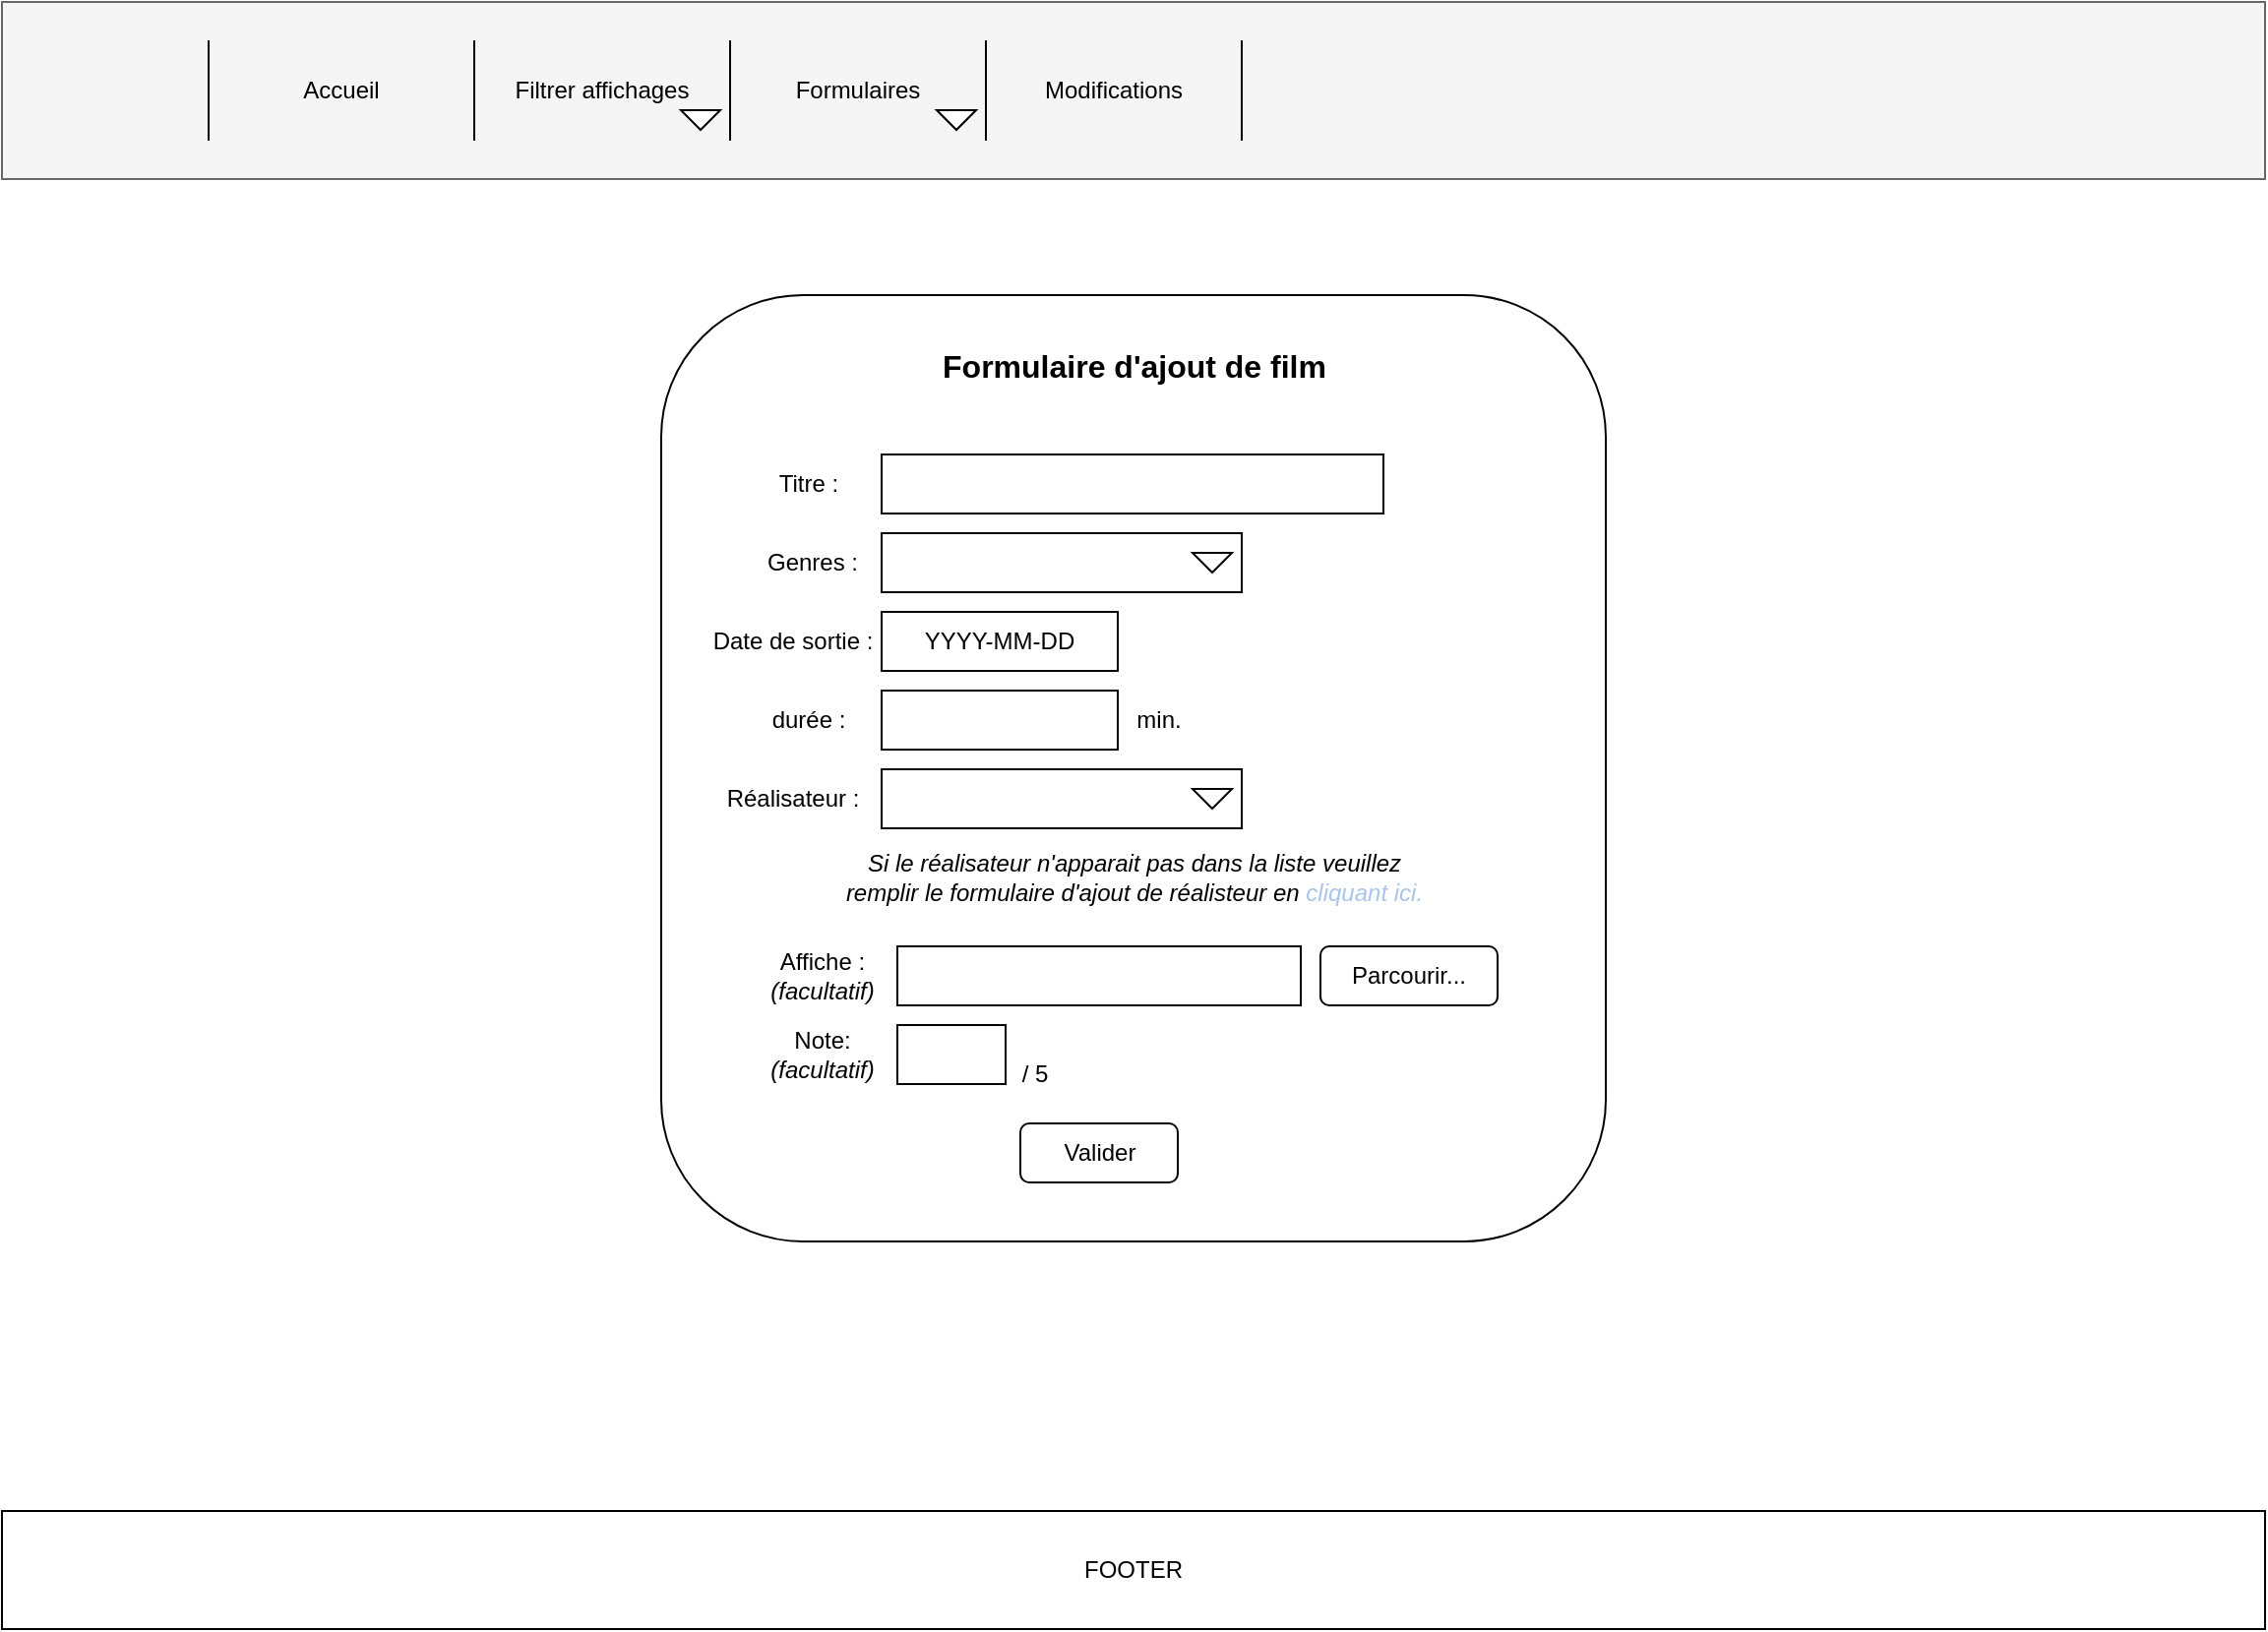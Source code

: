 <mxfile version="21.1.8" type="github">
  <diagram id="kgpKYQtTHZ0yAKxKKP6v" name="Page-1">
    <mxGraphModel dx="1434" dy="754" grid="1" gridSize="10" guides="1" tooltips="1" connect="1" arrows="1" fold="1" page="1" pageScale="1" pageWidth="1169" pageHeight="827" math="0" shadow="0">
      <root>
        <mxCell id="0" />
        <mxCell id="1" parent="0" />
        <mxCell id="PC4rQXpOwYb6489nLgDP-1" value="" style="rounded=0;whiteSpace=wrap;html=1;fillColor=#f5f5f5;fontColor=#333333;strokeColor=#666666;" parent="1" vertex="1">
          <mxGeometry x="10" width="1150" height="90" as="geometry" />
        </mxCell>
        <mxCell id="PC4rQXpOwYb6489nLgDP-2" value="Filtrer affichages" style="shape=partialRectangle;whiteSpace=wrap;html=1;bottom=0;top=0;fillColor=none;" parent="1" vertex="1">
          <mxGeometry x="250" y="20" width="130" height="50" as="geometry" />
        </mxCell>
        <mxCell id="PC4rQXpOwYb6489nLgDP-3" value="Formulaires" style="shape=partialRectangle;whiteSpace=wrap;html=1;bottom=0;top=0;fillColor=none;" parent="1" vertex="1">
          <mxGeometry x="380" y="20" width="130" height="50" as="geometry" />
        </mxCell>
        <mxCell id="PC4rQXpOwYb6489nLgDP-4" value="Modifications" style="shape=partialRectangle;whiteSpace=wrap;html=1;bottom=0;top=0;fillColor=none;" parent="1" vertex="1">
          <mxGeometry x="510" y="20" width="130" height="50" as="geometry" />
        </mxCell>
        <mxCell id="PC4rQXpOwYb6489nLgDP-5" value="&lt;p style=&quot;line-height: 120%;&quot;&gt;Accueil&lt;/p&gt;" style="shape=partialRectangle;whiteSpace=wrap;html=1;bottom=0;top=0;fillColor=none;" parent="1" vertex="1">
          <mxGeometry x="115" y="20" width="135" height="50" as="geometry" />
        </mxCell>
        <mxCell id="PC4rQXpOwYb6489nLgDP-6" value="" style="triangle;whiteSpace=wrap;html=1;rotation=90;" parent="1" vertex="1">
          <mxGeometry x="360" y="50" width="10" height="20" as="geometry" />
        </mxCell>
        <mxCell id="PC4rQXpOwYb6489nLgDP-7" value="" style="triangle;whiteSpace=wrap;html=1;rotation=90;" parent="1" vertex="1">
          <mxGeometry x="490" y="50" width="10" height="20" as="geometry" />
        </mxCell>
        <mxCell id="PC4rQXpOwYb6489nLgDP-8" value="FOOTER" style="rounded=0;whiteSpace=wrap;html=1;resizeWidth=0;" parent="1" vertex="1">
          <mxGeometry x="10" y="767" width="1150" height="60" as="geometry" />
        </mxCell>
        <mxCell id="PC4rQXpOwYb6489nLgDP-9" value="" style="rounded=1;whiteSpace=wrap;html=1;" parent="1" vertex="1">
          <mxGeometry x="345" y="149" width="480" height="481" as="geometry" />
        </mxCell>
        <mxCell id="PC4rQXpOwYb6489nLgDP-10" value="" style="rounded=0;whiteSpace=wrap;html=1;" parent="1" vertex="1">
          <mxGeometry x="457" y="230" width="255" height="30" as="geometry" />
        </mxCell>
        <mxCell id="PC4rQXpOwYb6489nLgDP-11" value="&lt;b&gt;&lt;font style=&quot;font-size: 16px;&quot;&gt;Formulaire d&#39;ajout de film&lt;/font&gt;&lt;/b&gt;" style="text;html=1;strokeColor=none;fillColor=none;align=center;verticalAlign=middle;whiteSpace=wrap;rounded=0;" parent="1" vertex="1">
          <mxGeometry x="483.5" y="170" width="203" height="30" as="geometry" />
        </mxCell>
        <mxCell id="PC4rQXpOwYb6489nLgDP-12" value="Titre :" style="text;html=1;strokeColor=none;fillColor=none;align=center;verticalAlign=middle;whiteSpace=wrap;rounded=0;" parent="1" vertex="1">
          <mxGeometry x="390" y="230" width="60" height="30" as="geometry" />
        </mxCell>
        <mxCell id="PC4rQXpOwYb6489nLgDP-13" value="Genres :" style="text;html=1;strokeColor=none;fillColor=none;align=center;verticalAlign=middle;whiteSpace=wrap;rounded=0;" parent="1" vertex="1">
          <mxGeometry x="392" y="270" width="60" height="30" as="geometry" />
        </mxCell>
        <mxCell id="PC4rQXpOwYb6489nLgDP-16" value="" style="rounded=0;whiteSpace=wrap;html=1;" parent="1" vertex="1">
          <mxGeometry x="457" y="270" width="183" height="30" as="geometry" />
        </mxCell>
        <mxCell id="PC4rQXpOwYb6489nLgDP-18" value="" style="triangle;whiteSpace=wrap;html=1;rotation=90;" parent="1" vertex="1">
          <mxGeometry x="620" y="275" width="10" height="20" as="geometry" />
        </mxCell>
        <mxCell id="PC4rQXpOwYb6489nLgDP-19" value="YYYY-MM-DD" style="rounded=0;whiteSpace=wrap;html=1;" parent="1" vertex="1">
          <mxGeometry x="457" y="310" width="120" height="30" as="geometry" />
        </mxCell>
        <mxCell id="PC4rQXpOwYb6489nLgDP-20" value="Date de sortie :" style="text;html=1;strokeColor=none;fillColor=none;align=center;verticalAlign=middle;whiteSpace=wrap;rounded=0;" parent="1" vertex="1">
          <mxGeometry x="367" y="310" width="90" height="30" as="geometry" />
        </mxCell>
        <mxCell id="PC4rQXpOwYb6489nLgDP-21" value="" style="rounded=0;whiteSpace=wrap;html=1;" parent="1" vertex="1">
          <mxGeometry x="457" y="350" width="120" height="30" as="geometry" />
        </mxCell>
        <mxCell id="PC4rQXpOwYb6489nLgDP-22" value="durée :" style="text;html=1;strokeColor=none;fillColor=none;align=center;verticalAlign=middle;whiteSpace=wrap;rounded=0;" parent="1" vertex="1">
          <mxGeometry x="390" y="350" width="60" height="30" as="geometry" />
        </mxCell>
        <mxCell id="PC4rQXpOwYb6489nLgDP-23" value="min." style="text;html=1;strokeColor=none;fillColor=none;align=center;verticalAlign=middle;whiteSpace=wrap;rounded=0;" parent="1" vertex="1">
          <mxGeometry x="584.5" y="350" width="25.5" height="30" as="geometry" />
        </mxCell>
        <mxCell id="PC4rQXpOwYb6489nLgDP-24" value="" style="rounded=0;whiteSpace=wrap;html=1;" parent="1" vertex="1">
          <mxGeometry x="457" y="390" width="183" height="30" as="geometry" />
        </mxCell>
        <mxCell id="PC4rQXpOwYb6489nLgDP-25" value="" style="triangle;whiteSpace=wrap;html=1;rotation=90;" parent="1" vertex="1">
          <mxGeometry x="620" y="395" width="10" height="20" as="geometry" />
        </mxCell>
        <mxCell id="PC4rQXpOwYb6489nLgDP-26" value="Réalisateur :" style="text;html=1;strokeColor=none;fillColor=none;align=center;verticalAlign=middle;whiteSpace=wrap;rounded=0;" parent="1" vertex="1">
          <mxGeometry x="372" y="390" width="80" height="30" as="geometry" />
        </mxCell>
        <mxCell id="PC4rQXpOwYb6489nLgDP-30" value="Valider" style="rounded=1;whiteSpace=wrap;html=1;" parent="1" vertex="1">
          <mxGeometry x="527.5" y="570" width="80" height="30" as="geometry" />
        </mxCell>
        <mxCell id="PC4rQXpOwYb6489nLgDP-31" value="&lt;i&gt;Si le réalisateur n&#39;apparait pas dans la liste veuillez remplir le formulaire d&#39;ajout de réalisteur en &lt;font color=&quot;#a9c4eb&quot;&gt;cliquant ici.&lt;/font&gt;&lt;/i&gt;" style="text;html=1;strokeColor=none;fillColor=none;align=center;verticalAlign=middle;whiteSpace=wrap;rounded=0;" parent="1" vertex="1">
          <mxGeometry x="428.5" y="430" width="313" height="30" as="geometry" />
        </mxCell>
        <mxCell id="KHzDakzjCaGhVG2n0VN0-2" value="Affiche :&lt;br&gt;&lt;i&gt;(facultatif)&lt;/i&gt;" style="text;html=1;strokeColor=none;fillColor=none;align=center;verticalAlign=middle;whiteSpace=wrap;rounded=0;" parent="1" vertex="1">
          <mxGeometry x="397" y="480" width="60" height="30" as="geometry" />
        </mxCell>
        <mxCell id="KHzDakzjCaGhVG2n0VN0-3" value="" style="rounded=0;whiteSpace=wrap;html=1;" parent="1" vertex="1">
          <mxGeometry x="465" y="480" width="205" height="30" as="geometry" />
        </mxCell>
        <object label="Parcourir..." width="30px" id="KHzDakzjCaGhVG2n0VN0-4">
          <mxCell style="rounded=1;whiteSpace=wrap;html=1;imageWidth=21;imageAspect=1;rotation=0;" parent="1" vertex="1">
            <mxGeometry x="680" y="480" width="90" height="30" as="geometry" />
          </mxCell>
        </object>
        <mxCell id="KHzDakzjCaGhVG2n0VN0-8" value="Note:&lt;br&gt;&lt;i&gt;(facultatif)&lt;/i&gt;" style="text;html=1;strokeColor=none;fillColor=none;align=center;verticalAlign=middle;whiteSpace=wrap;rounded=0;" parent="1" vertex="1">
          <mxGeometry x="397" y="520" width="60" height="30" as="geometry" />
        </mxCell>
        <mxCell id="KHzDakzjCaGhVG2n0VN0-9" value="" style="rounded=0;whiteSpace=wrap;html=1;" parent="1" vertex="1">
          <mxGeometry x="465" y="520" width="55" height="30" as="geometry" />
        </mxCell>
        <mxCell id="KHzDakzjCaGhVG2n0VN0-10" value="/ 5" style="text;html=1;strokeColor=none;fillColor=none;align=center;verticalAlign=middle;whiteSpace=wrap;rounded=0;" parent="1" vertex="1">
          <mxGeometry x="520" y="530" width="30" height="30" as="geometry" />
        </mxCell>
      </root>
    </mxGraphModel>
  </diagram>
</mxfile>
